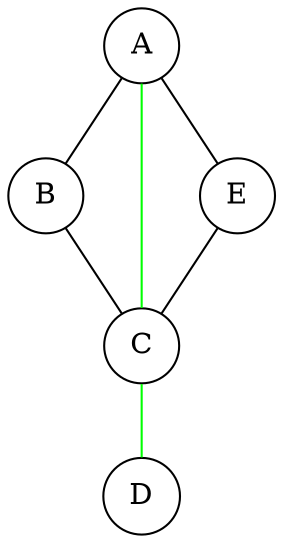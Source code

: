 graph G {
	node [shape=circle]
	A
	B
	C
	D
	E
	A -- C [color=green]
	C -- D [color=green]
	A -- B
	B -- C
	A -- E
	E -- C
}
